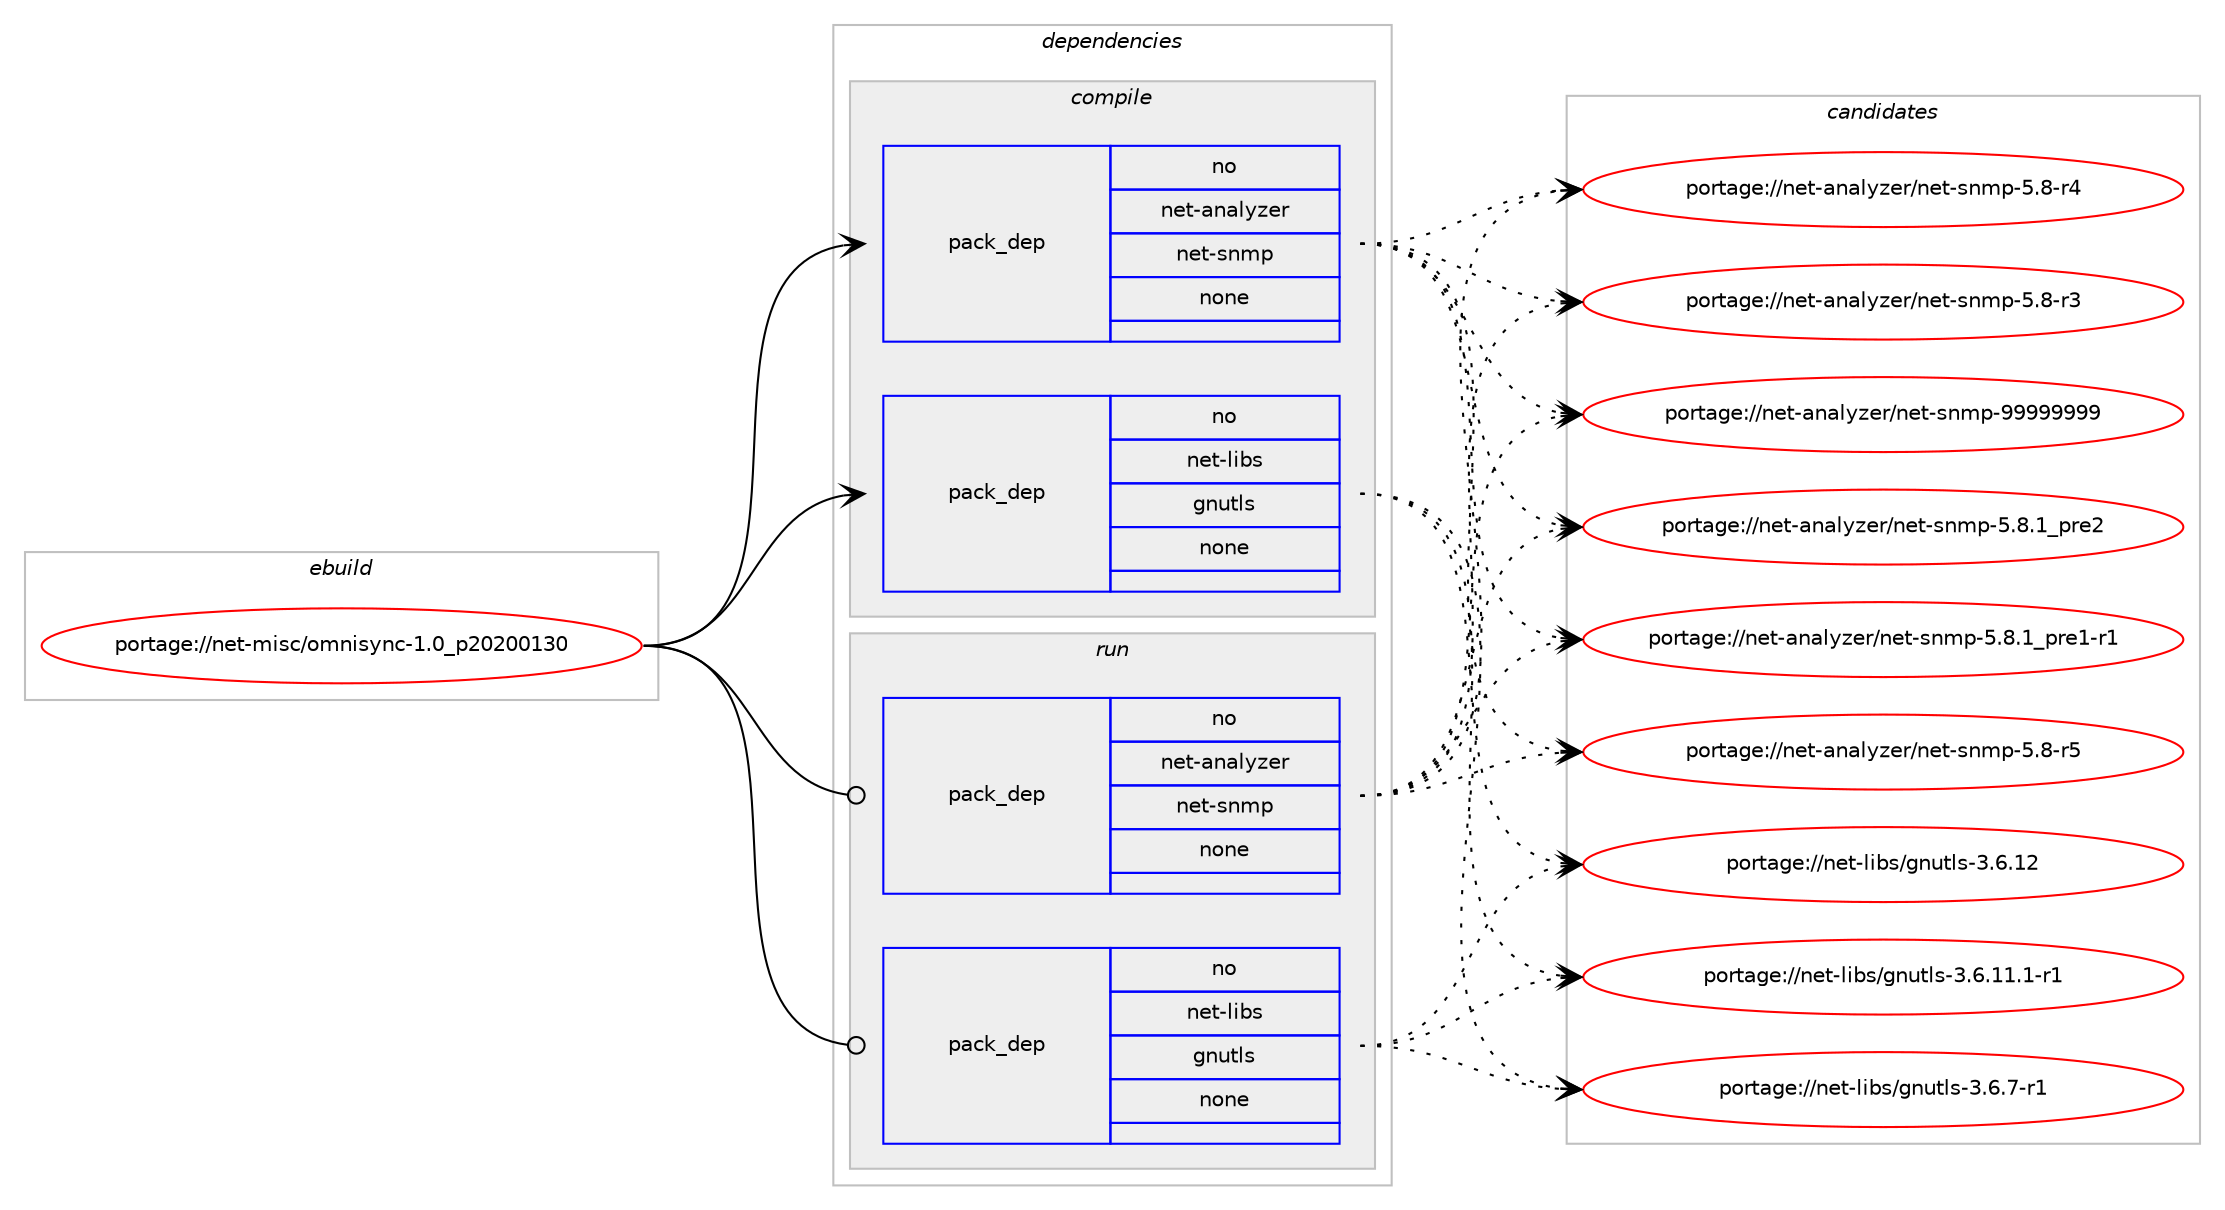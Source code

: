 digraph prolog {

# *************
# Graph options
# *************

newrank=true;
concentrate=true;
compound=true;
graph [rankdir=LR,fontname=Helvetica,fontsize=10,ranksep=1.5];#, ranksep=2.5, nodesep=0.2];
edge  [arrowhead=vee];
node  [fontname=Helvetica,fontsize=10];

# **********
# The ebuild
# **********

subgraph cluster_leftcol {
color=gray;
rank=same;
label=<<i>ebuild</i>>;
id [label="portage://net-misc/omnisync-1.0_p20200130", color=red, width=4, href="../net-misc/omnisync-1.0_p20200130.svg"];
}

# ****************
# The dependencies
# ****************

subgraph cluster_midcol {
color=gray;
label=<<i>dependencies</i>>;
subgraph cluster_compile {
fillcolor="#eeeeee";
style=filled;
label=<<i>compile</i>>;
subgraph pack41323 {
dependency52104 [label=<<TABLE BORDER="0" CELLBORDER="1" CELLSPACING="0" CELLPADDING="4" WIDTH="220"><TR><TD ROWSPAN="6" CELLPADDING="30">pack_dep</TD></TR><TR><TD WIDTH="110">no</TD></TR><TR><TD>net-analyzer</TD></TR><TR><TD>net-snmp</TD></TR><TR><TD>none</TD></TR><TR><TD></TD></TR></TABLE>>, shape=none, color=blue];
}
id:e -> dependency52104:w [weight=20,style="solid",arrowhead="vee"];
subgraph pack41324 {
dependency52105 [label=<<TABLE BORDER="0" CELLBORDER="1" CELLSPACING="0" CELLPADDING="4" WIDTH="220"><TR><TD ROWSPAN="6" CELLPADDING="30">pack_dep</TD></TR><TR><TD WIDTH="110">no</TD></TR><TR><TD>net-libs</TD></TR><TR><TD>gnutls</TD></TR><TR><TD>none</TD></TR><TR><TD></TD></TR></TABLE>>, shape=none, color=blue];
}
id:e -> dependency52105:w [weight=20,style="solid",arrowhead="vee"];
}
subgraph cluster_compileandrun {
fillcolor="#eeeeee";
style=filled;
label=<<i>compile and run</i>>;
}
subgraph cluster_run {
fillcolor="#eeeeee";
style=filled;
label=<<i>run</i>>;
subgraph pack41325 {
dependency52106 [label=<<TABLE BORDER="0" CELLBORDER="1" CELLSPACING="0" CELLPADDING="4" WIDTH="220"><TR><TD ROWSPAN="6" CELLPADDING="30">pack_dep</TD></TR><TR><TD WIDTH="110">no</TD></TR><TR><TD>net-analyzer</TD></TR><TR><TD>net-snmp</TD></TR><TR><TD>none</TD></TR><TR><TD></TD></TR></TABLE>>, shape=none, color=blue];
}
id:e -> dependency52106:w [weight=20,style="solid",arrowhead="odot"];
subgraph pack41326 {
dependency52107 [label=<<TABLE BORDER="0" CELLBORDER="1" CELLSPACING="0" CELLPADDING="4" WIDTH="220"><TR><TD ROWSPAN="6" CELLPADDING="30">pack_dep</TD></TR><TR><TD WIDTH="110">no</TD></TR><TR><TD>net-libs</TD></TR><TR><TD>gnutls</TD></TR><TR><TD>none</TD></TR><TR><TD></TD></TR></TABLE>>, shape=none, color=blue];
}
id:e -> dependency52107:w [weight=20,style="solid",arrowhead="odot"];
}
}

# **************
# The candidates
# **************

subgraph cluster_choices {
rank=same;
color=gray;
label=<<i>candidates</i>>;

subgraph choice41323 {
color=black;
nodesep=1;
choice1101011164597110971081211221011144711010111645115110109112455757575757575757 [label="portage://net-analyzer/net-snmp-99999999", color=red, width=4,href="../net-analyzer/net-snmp-99999999.svg"];
choice11010111645971109710812112210111447110101116451151101091124553465646499511211410150 [label="portage://net-analyzer/net-snmp-5.8.1_pre2", color=red, width=4,href="../net-analyzer/net-snmp-5.8.1_pre2.svg"];
choice110101116459711097108121122101114471101011164511511010911245534656464995112114101494511449 [label="portage://net-analyzer/net-snmp-5.8.1_pre1-r1", color=red, width=4,href="../net-analyzer/net-snmp-5.8.1_pre1-r1.svg"];
choice1101011164597110971081211221011144711010111645115110109112455346564511453 [label="portage://net-analyzer/net-snmp-5.8-r5", color=red, width=4,href="../net-analyzer/net-snmp-5.8-r5.svg"];
choice1101011164597110971081211221011144711010111645115110109112455346564511452 [label="portage://net-analyzer/net-snmp-5.8-r4", color=red, width=4,href="../net-analyzer/net-snmp-5.8-r4.svg"];
choice1101011164597110971081211221011144711010111645115110109112455346564511451 [label="portage://net-analyzer/net-snmp-5.8-r3", color=red, width=4,href="../net-analyzer/net-snmp-5.8-r3.svg"];
dependency52104:e -> choice1101011164597110971081211221011144711010111645115110109112455757575757575757:w [style=dotted,weight="100"];
dependency52104:e -> choice11010111645971109710812112210111447110101116451151101091124553465646499511211410150:w [style=dotted,weight="100"];
dependency52104:e -> choice110101116459711097108121122101114471101011164511511010911245534656464995112114101494511449:w [style=dotted,weight="100"];
dependency52104:e -> choice1101011164597110971081211221011144711010111645115110109112455346564511453:w [style=dotted,weight="100"];
dependency52104:e -> choice1101011164597110971081211221011144711010111645115110109112455346564511452:w [style=dotted,weight="100"];
dependency52104:e -> choice1101011164597110971081211221011144711010111645115110109112455346564511451:w [style=dotted,weight="100"];
}
subgraph choice41324 {
color=black;
nodesep=1;
choice1101011164510810598115471031101171161081154551465446554511449 [label="portage://net-libs/gnutls-3.6.7-r1", color=red, width=4,href="../net-libs/gnutls-3.6.7-r1.svg"];
choice11010111645108105981154710311011711610811545514654464950 [label="portage://net-libs/gnutls-3.6.12", color=red, width=4,href="../net-libs/gnutls-3.6.12.svg"];
choice1101011164510810598115471031101171161081154551465446494946494511449 [label="portage://net-libs/gnutls-3.6.11.1-r1", color=red, width=4,href="../net-libs/gnutls-3.6.11.1-r1.svg"];
dependency52105:e -> choice1101011164510810598115471031101171161081154551465446554511449:w [style=dotted,weight="100"];
dependency52105:e -> choice11010111645108105981154710311011711610811545514654464950:w [style=dotted,weight="100"];
dependency52105:e -> choice1101011164510810598115471031101171161081154551465446494946494511449:w [style=dotted,weight="100"];
}
subgraph choice41325 {
color=black;
nodesep=1;
choice1101011164597110971081211221011144711010111645115110109112455757575757575757 [label="portage://net-analyzer/net-snmp-99999999", color=red, width=4,href="../net-analyzer/net-snmp-99999999.svg"];
choice11010111645971109710812112210111447110101116451151101091124553465646499511211410150 [label="portage://net-analyzer/net-snmp-5.8.1_pre2", color=red, width=4,href="../net-analyzer/net-snmp-5.8.1_pre2.svg"];
choice110101116459711097108121122101114471101011164511511010911245534656464995112114101494511449 [label="portage://net-analyzer/net-snmp-5.8.1_pre1-r1", color=red, width=4,href="../net-analyzer/net-snmp-5.8.1_pre1-r1.svg"];
choice1101011164597110971081211221011144711010111645115110109112455346564511453 [label="portage://net-analyzer/net-snmp-5.8-r5", color=red, width=4,href="../net-analyzer/net-snmp-5.8-r5.svg"];
choice1101011164597110971081211221011144711010111645115110109112455346564511452 [label="portage://net-analyzer/net-snmp-5.8-r4", color=red, width=4,href="../net-analyzer/net-snmp-5.8-r4.svg"];
choice1101011164597110971081211221011144711010111645115110109112455346564511451 [label="portage://net-analyzer/net-snmp-5.8-r3", color=red, width=4,href="../net-analyzer/net-snmp-5.8-r3.svg"];
dependency52106:e -> choice1101011164597110971081211221011144711010111645115110109112455757575757575757:w [style=dotted,weight="100"];
dependency52106:e -> choice11010111645971109710812112210111447110101116451151101091124553465646499511211410150:w [style=dotted,weight="100"];
dependency52106:e -> choice110101116459711097108121122101114471101011164511511010911245534656464995112114101494511449:w [style=dotted,weight="100"];
dependency52106:e -> choice1101011164597110971081211221011144711010111645115110109112455346564511453:w [style=dotted,weight="100"];
dependency52106:e -> choice1101011164597110971081211221011144711010111645115110109112455346564511452:w [style=dotted,weight="100"];
dependency52106:e -> choice1101011164597110971081211221011144711010111645115110109112455346564511451:w [style=dotted,weight="100"];
}
subgraph choice41326 {
color=black;
nodesep=1;
choice1101011164510810598115471031101171161081154551465446554511449 [label="portage://net-libs/gnutls-3.6.7-r1", color=red, width=4,href="../net-libs/gnutls-3.6.7-r1.svg"];
choice11010111645108105981154710311011711610811545514654464950 [label="portage://net-libs/gnutls-3.6.12", color=red, width=4,href="../net-libs/gnutls-3.6.12.svg"];
choice1101011164510810598115471031101171161081154551465446494946494511449 [label="portage://net-libs/gnutls-3.6.11.1-r1", color=red, width=4,href="../net-libs/gnutls-3.6.11.1-r1.svg"];
dependency52107:e -> choice1101011164510810598115471031101171161081154551465446554511449:w [style=dotted,weight="100"];
dependency52107:e -> choice11010111645108105981154710311011711610811545514654464950:w [style=dotted,weight="100"];
dependency52107:e -> choice1101011164510810598115471031101171161081154551465446494946494511449:w [style=dotted,weight="100"];
}
}

}
